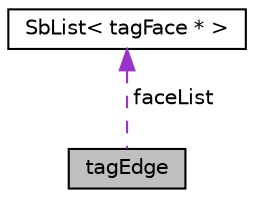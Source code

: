 digraph "tagEdge"
{
 // LATEX_PDF_SIZE
  edge [fontname="Helvetica",fontsize="10",labelfontname="Helvetica",labelfontsize="10"];
  node [fontname="Helvetica",fontsize="10",shape=record];
  Node1 [label="tagEdge",height=0.2,width=0.4,color="black", fillcolor="grey75", style="filled", fontcolor="black",tooltip=" "];
  Node2 -> Node1 [dir="back",color="darkorchid3",fontsize="10",style="dashed",label=" faceList" ,fontname="Helvetica"];
  Node2 [label="SbList\< tagFace * \>",height=0.2,width=0.4,color="black", fillcolor="white", style="filled",URL="$classSbList.html",tooltip=" "];
}

